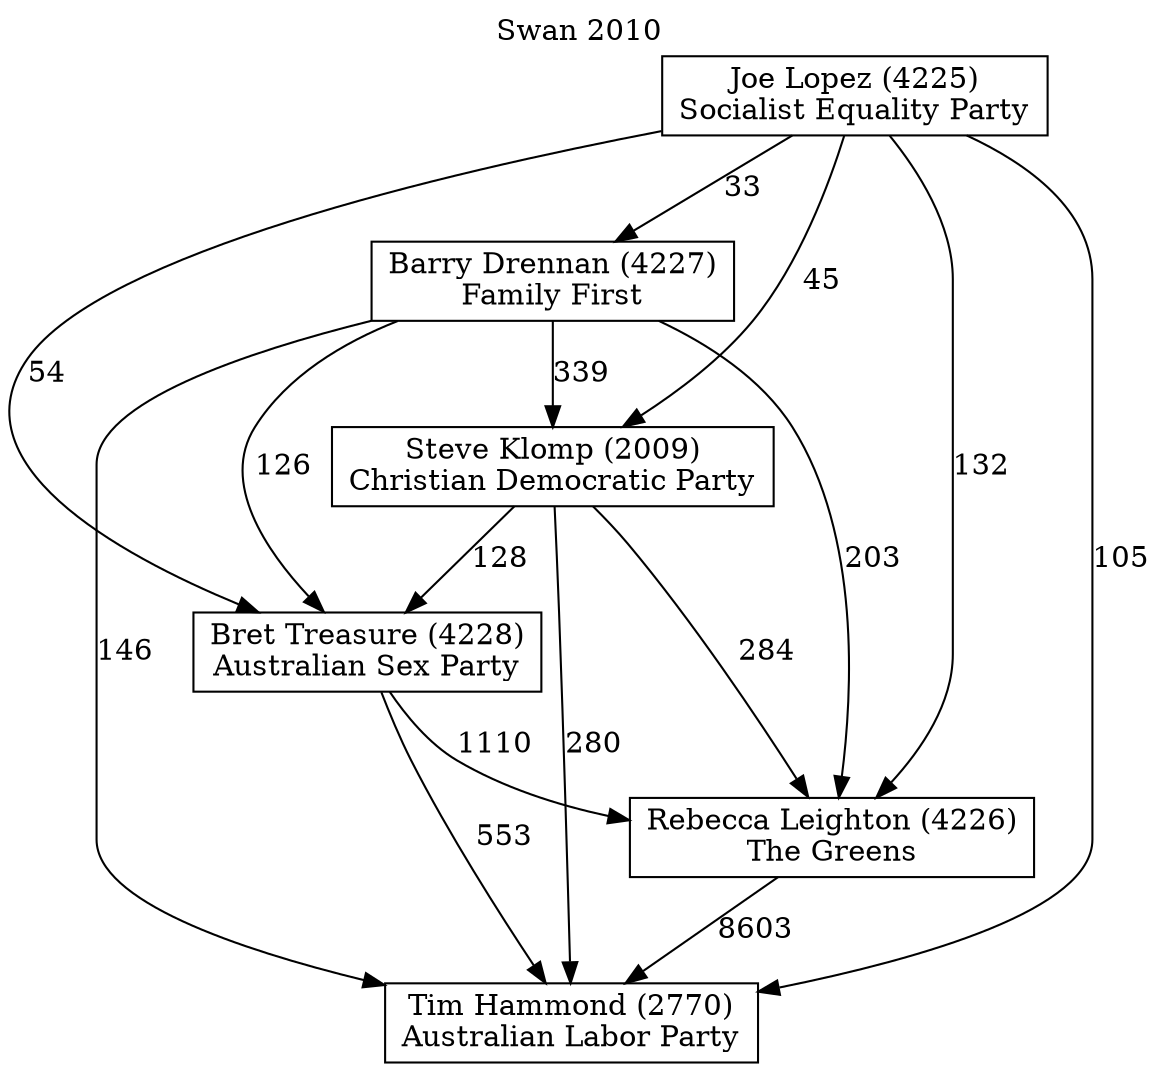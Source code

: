 // House preference flow
digraph "Tim Hammond (2770)_Swan_2010" {
	graph [label="Swan 2010" labelloc=t mclimit=10]
	node [shape=box]
	"Barry Drennan (4227)" [label="Barry Drennan (4227)
Family First"]
	"Bret Treasure (4228)" [label="Bret Treasure (4228)
Australian Sex Party"]
	"Joe Lopez (4225)" [label="Joe Lopez (4225)
Socialist Equality Party"]
	"Rebecca Leighton (4226)" [label="Rebecca Leighton (4226)
The Greens"]
	"Steve Klomp (2009)" [label="Steve Klomp (2009)
Christian Democratic Party"]
	"Tim Hammond (2770)" [label="Tim Hammond (2770)
Australian Labor Party"]
	"Barry Drennan (4227)" -> "Bret Treasure (4228)" [label=126]
	"Barry Drennan (4227)" -> "Rebecca Leighton (4226)" [label=203]
	"Barry Drennan (4227)" -> "Steve Klomp (2009)" [label=339]
	"Barry Drennan (4227)" -> "Tim Hammond (2770)" [label=146]
	"Bret Treasure (4228)" -> "Rebecca Leighton (4226)" [label=1110]
	"Bret Treasure (4228)" -> "Tim Hammond (2770)" [label=553]
	"Joe Lopez (4225)" -> "Barry Drennan (4227)" [label=33]
	"Joe Lopez (4225)" -> "Bret Treasure (4228)" [label=54]
	"Joe Lopez (4225)" -> "Rebecca Leighton (4226)" [label=132]
	"Joe Lopez (4225)" -> "Steve Klomp (2009)" [label=45]
	"Joe Lopez (4225)" -> "Tim Hammond (2770)" [label=105]
	"Rebecca Leighton (4226)" -> "Tim Hammond (2770)" [label=8603]
	"Steve Klomp (2009)" -> "Bret Treasure (4228)" [label=128]
	"Steve Klomp (2009)" -> "Rebecca Leighton (4226)" [label=284]
	"Steve Klomp (2009)" -> "Tim Hammond (2770)" [label=280]
}
